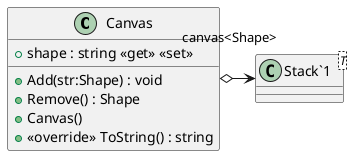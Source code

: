 @startuml
class Canvas {
    + shape : string <<get>> <<set>>
    + Add(str:Shape) : void
    + Remove() : Shape
    + Canvas()
    + <<override>> ToString() : string
}
class "Stack`1"<T> {
}
Canvas o-> "canvas<Shape>" "Stack`1"
@enduml
